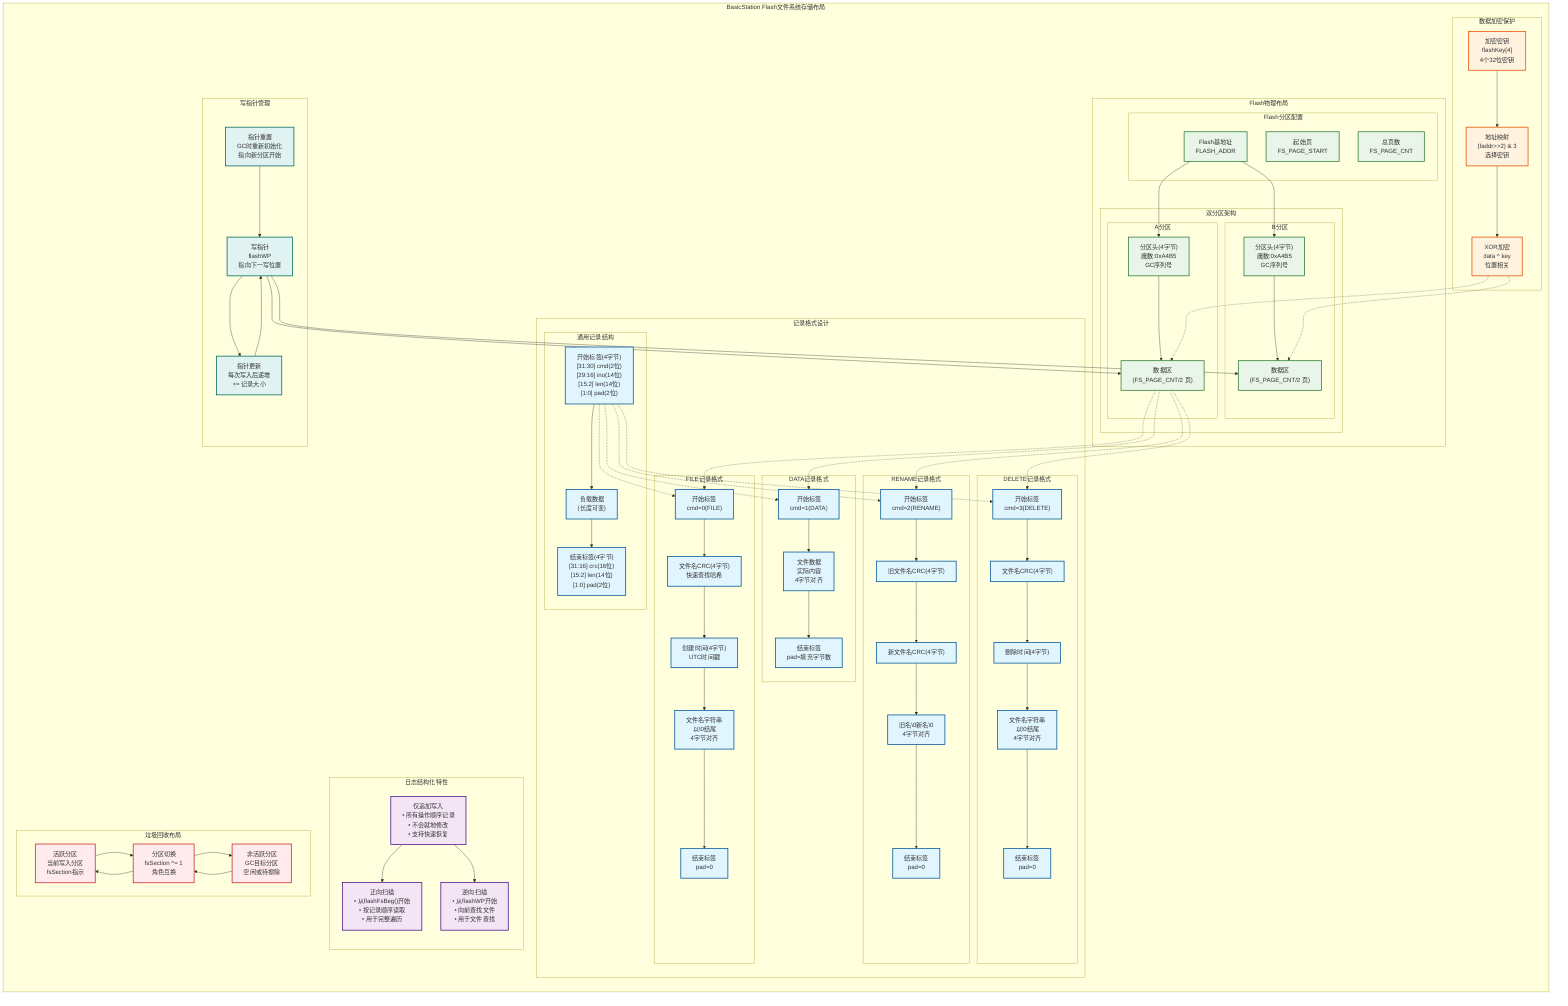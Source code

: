 graph TB
    subgraph "BasicStation Flash文件系统存储布局"
        direction TB
        
        subgraph "Flash物理布局"
            direction TB
            
            subgraph "Flash分区配置"
                FLASH_BASE["Flash基地址<br/>FLASH_ADDR"]
                PAGE_START["起始页<br/>FS_PAGE_START"]
                PAGE_COUNT["总页数<br/>FS_PAGE_CNT"]
            end
            
            subgraph "双分区架构"
                direction LR
                
                subgraph "A分区"
                    A_HEADER["分区头(4字节)<br/>魔数:0xA4B5<br/>GC序列号"]
                    A_DATA["数据区<br/>(FS_PAGE_CNT/2 页)"]
                    A_HEADER --> A_DATA
                end
                
                subgraph "B分区"
                    B_HEADER["分区头(4字节)<br/>魔数:0xA4B5<br/>GC序列号"]
                    B_DATA["数据区<br/>(FS_PAGE_CNT/2 页)"]
                    B_HEADER --> B_DATA
                end
            end
        end
        
        subgraph "记录格式设计"
            direction TB
            
            subgraph "通用记录结构"
                BEGTAG["开始标签(4字节)<br/>[31:30] cmd(2位)<br/>[29:16] ino(14位)<br/>[15:2] len(14位)<br/>[1:0] pad(2位)"]
                PAYLOAD["负载数据<br/>(长度可变)"]
                ENDTAG["结束标签(4字节)<br/>[31:16] crc(16位)<br/>[15:2] len(14位)<br/>[1:0] pad(2位)"]
                
                BEGTAG --> PAYLOAD
                PAYLOAD --> ENDTAG
            end
            
            subgraph "FILE记录格式"
                FILE_BEGTAG["开始标签<br/>cmd=0(FILE)"]
                FILE_CRC["文件名CRC(4字节)<br/>快速查找哈希"]
                FILE_TIME["创建时间(4字节)<br/>UTC时间戳"]
                FILE_NAME["文件名字符串<br/>以\0结尾<br/>4字节对齐"]
                FILE_ENDTAG["结束标签<br/>pad=0"]
                
                FILE_BEGTAG --> FILE_CRC
                FILE_CRC --> FILE_TIME
                FILE_TIME --> FILE_NAME
                FILE_NAME --> FILE_ENDTAG
            end
            
            subgraph "DATA记录格式"
                DATA_BEGTAG["开始标签<br/>cmd=1(DATA)"]
                DATA_CONTENT["文件数据<br/>实际内容<br/>4字节对齐"]
                DATA_ENDTAG["结束标签<br/>pad=填充字节数"]
                
                DATA_BEGTAG --> DATA_CONTENT
                DATA_CONTENT --> DATA_ENDTAG
            end
            
            subgraph "RENAME记录格式"
                RENAME_BEGTAG["开始标签<br/>cmd=2(RENAME)"]
                RENAME_OLDCRC["旧文件名CRC(4字节)"]
                RENAME_NEWCRC["新文件名CRC(4字节)"]
                RENAME_NAMES["旧名\0新名\0<br/>4字节对齐"]
                RENAME_ENDTAG["结束标签<br/>pad=0"]
                
                RENAME_BEGTAG --> RENAME_OLDCRC
                RENAME_OLDCRC --> RENAME_NEWCRC
                RENAME_NEWCRC --> RENAME_NAMES
                RENAME_NAMES --> RENAME_ENDTAG
            end
            
            subgraph "DELETE记录格式"
                DELETE_BEGTAG["开始标签<br/>cmd=3(DELETE)"]
                DELETE_CRC["文件名CRC(4字节)"]
                DELETE_TIME["删除时间(4字节)"]
                DELETE_NAME["文件名字符串<br/>以\0结尾<br/>4字节对齐"]
                DELETE_ENDTAG["结束标签<br/>pad=0"]
                
                DELETE_BEGTAG --> DELETE_CRC
                DELETE_CRC --> DELETE_TIME
                DELETE_TIME --> DELETE_NAME
                DELETE_NAME --> DELETE_ENDTAG
            end
        end
        
        subgraph "数据加密保护"
            direction LR
            
            FLASH_KEY["加密密钥<br/>flashKey[4]<br/>4个32位密钥"]
            ADDR_MAP["地址映射<br/>(faddr>>2) & 3<br/>选择密钥"]
            XOR_ENC["XOR加密<br/>data ^ key<br/>位置相关"]
            
            FLASH_KEY --> ADDR_MAP
            ADDR_MAP --> XOR_ENC
        end
        
        subgraph "日志结构化特性"
            direction TB
            
            APPEND_ONLY["仅追加写入<br/>• 所有操作顺序记录<br/>• 不会就地修改<br/>• 支持快速恢复"]
            
            FORWARD_SCAN["正向扫描<br/>• 从flashFsBeg()开始<br/>• 按记录顺序读取<br/>• 用于完整遍历"]
            
            BACKWARD_SCAN["逆向扫描<br/>• 从flashWP开始<br/>• 向前查找文件<br/>• 用于文件查找"]
            
            APPEND_ONLY --> FORWARD_SCAN
            APPEND_ONLY --> BACKWARD_SCAN
        end
        
        subgraph "垃圾回收布局"
            direction LR
            
            ACTIVE_SEC["活跃分区<br/>当前写入分区<br/>fsSection指示"]
            INACTIVE_SEC["非活跃分区<br/>GC目标分区<br/>空闲或待擦除"]
            GC_SWITCH["分区切换<br/>fsSection ^= 1<br/>角色互换"]
            
            ACTIVE_SEC --> GC_SWITCH
            INACTIVE_SEC --> GC_SWITCH
            GC_SWITCH --> ACTIVE_SEC
            GC_SWITCH --> INACTIVE_SEC
        end
        
        subgraph "写指针管理"
            direction TB
            
            FLASH_WP["写指针<br/>flashWP<br/>指向下一写位置"]
            WP_UPDATE["指针更新<br/>每次写入后递增<br/>+= 记录大小"]
            WP_RESET["指针重置<br/>GC时重新初始化<br/>指向新分区开始"]
            
            FLASH_WP --> WP_UPDATE
            WP_UPDATE --> FLASH_WP
            WP_RESET --> FLASH_WP
        end
    end
    
    %% 连接关系
    FLASH_BASE --> A_HEADER
    FLASH_BASE --> B_HEADER
    
    A_DATA -.-> FILE_BEGTAG
    A_DATA -.-> DATA_BEGTAG
    A_DATA -.-> RENAME_BEGTAG
    A_DATA -.-> DELETE_BEGTAG
    
    BEGTAG -.-> FILE_BEGTAG
    BEGTAG -.-> DATA_BEGTAG
    BEGTAG -.-> RENAME_BEGTAG
    BEGTAG -.-> DELETE_BEGTAG
    
    FLASH_WP --> A_DATA
    FLASH_WP --> B_DATA
    
    XOR_ENC -.-> A_DATA
    XOR_ENC -.-> B_DATA
    
    %% 样式定义
    classDef physicalStyle fill:#e8f5e8,stroke:#2e7d32,stroke-width:2px
    classDef recordStyle fill:#e1f5fe,stroke:#01579b,stroke-width:2px
    classDef securityStyle fill:#fff3e0,stroke:#e65100,stroke-width:2px
    classDef logStyle fill:#f3e5f5,stroke:#4a148c,stroke-width:2px
    classDef gcStyle fill:#ffebee,stroke:#c62828,stroke-width:2px
    classDef mgmtStyle fill:#e0f2f1,stroke:#00695c,stroke-width:2px
    
    class FLASH_BASE,PAGE_START,PAGE_COUNT,A_HEADER,A_DATA,B_HEADER,B_DATA physicalStyle
    class BEGTAG,PAYLOAD,ENDTAG,FILE_BEGTAG,FILE_CRC,FILE_TIME,FILE_NAME,FILE_ENDTAG recordStyle
    class DATA_BEGTAG,DATA_CONTENT,DATA_ENDTAG,RENAME_BEGTAG,RENAME_OLDCRC,RENAME_NEWCRC,RENAME_NAMES,RENAME_ENDTAG recordStyle
    class DELETE_BEGTAG,DELETE_CRC,DELETE_TIME,DELETE_NAME,DELETE_ENDTAG recordStyle
    class FLASH_KEY,ADDR_MAP,XOR_ENC securityStyle
    class APPEND_ONLY,FORWARD_SCAN,BACKWARD_SCAN logStyle
    class ACTIVE_SEC,INACTIVE_SEC,GC_SWITCH gcStyle
    class FLASH_WP,WP_UPDATE,WP_RESET mgmtStyle
